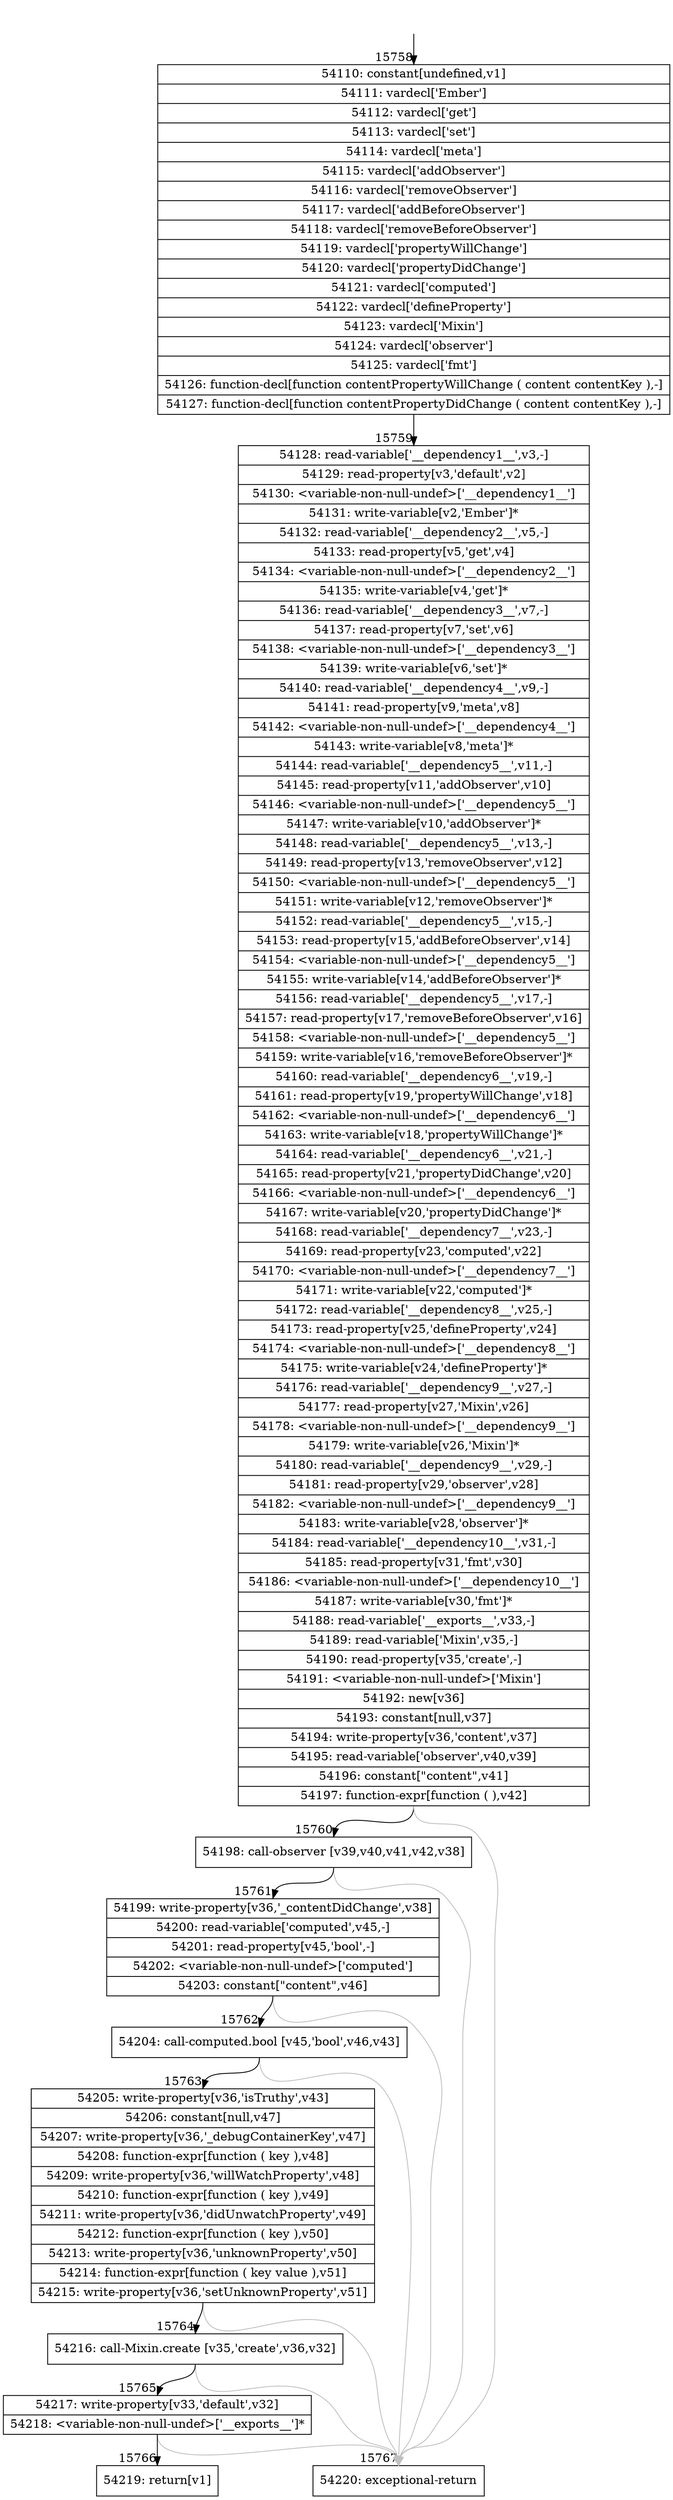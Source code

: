 digraph {
rankdir="TD"
BB_entry1333[shape=none,label=""];
BB_entry1333 -> BB15758 [tailport=s, headport=n, headlabel="    15758"]
BB15758 [shape=record label="{54110: constant[undefined,v1]|54111: vardecl['Ember']|54112: vardecl['get']|54113: vardecl['set']|54114: vardecl['meta']|54115: vardecl['addObserver']|54116: vardecl['removeObserver']|54117: vardecl['addBeforeObserver']|54118: vardecl['removeBeforeObserver']|54119: vardecl['propertyWillChange']|54120: vardecl['propertyDidChange']|54121: vardecl['computed']|54122: vardecl['defineProperty']|54123: vardecl['Mixin']|54124: vardecl['observer']|54125: vardecl['fmt']|54126: function-decl[function contentPropertyWillChange ( content contentKey ),-]|54127: function-decl[function contentPropertyDidChange ( content contentKey ),-]}" ] 
BB15758 -> BB15759 [tailport=s, headport=n, headlabel="      15759"]
BB15759 [shape=record label="{54128: read-variable['__dependency1__',v3,-]|54129: read-property[v3,'default',v2]|54130: \<variable-non-null-undef\>['__dependency1__']|54131: write-variable[v2,'Ember']*|54132: read-variable['__dependency2__',v5,-]|54133: read-property[v5,'get',v4]|54134: \<variable-non-null-undef\>['__dependency2__']|54135: write-variable[v4,'get']*|54136: read-variable['__dependency3__',v7,-]|54137: read-property[v7,'set',v6]|54138: \<variable-non-null-undef\>['__dependency3__']|54139: write-variable[v6,'set']*|54140: read-variable['__dependency4__',v9,-]|54141: read-property[v9,'meta',v8]|54142: \<variable-non-null-undef\>['__dependency4__']|54143: write-variable[v8,'meta']*|54144: read-variable['__dependency5__',v11,-]|54145: read-property[v11,'addObserver',v10]|54146: \<variable-non-null-undef\>['__dependency5__']|54147: write-variable[v10,'addObserver']*|54148: read-variable['__dependency5__',v13,-]|54149: read-property[v13,'removeObserver',v12]|54150: \<variable-non-null-undef\>['__dependency5__']|54151: write-variable[v12,'removeObserver']*|54152: read-variable['__dependency5__',v15,-]|54153: read-property[v15,'addBeforeObserver',v14]|54154: \<variable-non-null-undef\>['__dependency5__']|54155: write-variable[v14,'addBeforeObserver']*|54156: read-variable['__dependency5__',v17,-]|54157: read-property[v17,'removeBeforeObserver',v16]|54158: \<variable-non-null-undef\>['__dependency5__']|54159: write-variable[v16,'removeBeforeObserver']*|54160: read-variable['__dependency6__',v19,-]|54161: read-property[v19,'propertyWillChange',v18]|54162: \<variable-non-null-undef\>['__dependency6__']|54163: write-variable[v18,'propertyWillChange']*|54164: read-variable['__dependency6__',v21,-]|54165: read-property[v21,'propertyDidChange',v20]|54166: \<variable-non-null-undef\>['__dependency6__']|54167: write-variable[v20,'propertyDidChange']*|54168: read-variable['__dependency7__',v23,-]|54169: read-property[v23,'computed',v22]|54170: \<variable-non-null-undef\>['__dependency7__']|54171: write-variable[v22,'computed']*|54172: read-variable['__dependency8__',v25,-]|54173: read-property[v25,'defineProperty',v24]|54174: \<variable-non-null-undef\>['__dependency8__']|54175: write-variable[v24,'defineProperty']*|54176: read-variable['__dependency9__',v27,-]|54177: read-property[v27,'Mixin',v26]|54178: \<variable-non-null-undef\>['__dependency9__']|54179: write-variable[v26,'Mixin']*|54180: read-variable['__dependency9__',v29,-]|54181: read-property[v29,'observer',v28]|54182: \<variable-non-null-undef\>['__dependency9__']|54183: write-variable[v28,'observer']*|54184: read-variable['__dependency10__',v31,-]|54185: read-property[v31,'fmt',v30]|54186: \<variable-non-null-undef\>['__dependency10__']|54187: write-variable[v30,'fmt']*|54188: read-variable['__exports__',v33,-]|54189: read-variable['Mixin',v35,-]|54190: read-property[v35,'create',-]|54191: \<variable-non-null-undef\>['Mixin']|54192: new[v36]|54193: constant[null,v37]|54194: write-property[v36,'content',v37]|54195: read-variable['observer',v40,v39]|54196: constant[\"content\",v41]|54197: function-expr[function ( ),v42]}" ] 
BB15759 -> BB15760 [tailport=s, headport=n, headlabel="      15760"]
BB15759 -> BB15767 [tailport=s, headport=n, color=gray, headlabel="      15767"]
BB15760 [shape=record label="{54198: call-observer [v39,v40,v41,v42,v38]}" ] 
BB15760 -> BB15761 [tailport=s, headport=n, headlabel="      15761"]
BB15760 -> BB15767 [tailport=s, headport=n, color=gray]
BB15761 [shape=record label="{54199: write-property[v36,'_contentDidChange',v38]|54200: read-variable['computed',v45,-]|54201: read-property[v45,'bool',-]|54202: \<variable-non-null-undef\>['computed']|54203: constant[\"content\",v46]}" ] 
BB15761 -> BB15762 [tailport=s, headport=n, headlabel="      15762"]
BB15761 -> BB15767 [tailport=s, headport=n, color=gray]
BB15762 [shape=record label="{54204: call-computed.bool [v45,'bool',v46,v43]}" ] 
BB15762 -> BB15763 [tailport=s, headport=n, headlabel="      15763"]
BB15762 -> BB15767 [tailport=s, headport=n, color=gray]
BB15763 [shape=record label="{54205: write-property[v36,'isTruthy',v43]|54206: constant[null,v47]|54207: write-property[v36,'_debugContainerKey',v47]|54208: function-expr[function ( key ),v48]|54209: write-property[v36,'willWatchProperty',v48]|54210: function-expr[function ( key ),v49]|54211: write-property[v36,'didUnwatchProperty',v49]|54212: function-expr[function ( key ),v50]|54213: write-property[v36,'unknownProperty',v50]|54214: function-expr[function ( key value ),v51]|54215: write-property[v36,'setUnknownProperty',v51]}" ] 
BB15763 -> BB15764 [tailport=s, headport=n, headlabel="      15764"]
BB15763 -> BB15767 [tailport=s, headport=n, color=gray]
BB15764 [shape=record label="{54216: call-Mixin.create [v35,'create',v36,v32]}" ] 
BB15764 -> BB15765 [tailport=s, headport=n, headlabel="      15765"]
BB15764 -> BB15767 [tailport=s, headport=n, color=gray]
BB15765 [shape=record label="{54217: write-property[v33,'default',v32]|54218: \<variable-non-null-undef\>['__exports__']*}" ] 
BB15765 -> BB15766 [tailport=s, headport=n, headlabel="      15766"]
BB15765 -> BB15767 [tailport=s, headport=n, color=gray]
BB15766 [shape=record label="{54219: return[v1]}" ] 
BB15767 [shape=record label="{54220: exceptional-return}" ] 
//#$~ 28985
}
